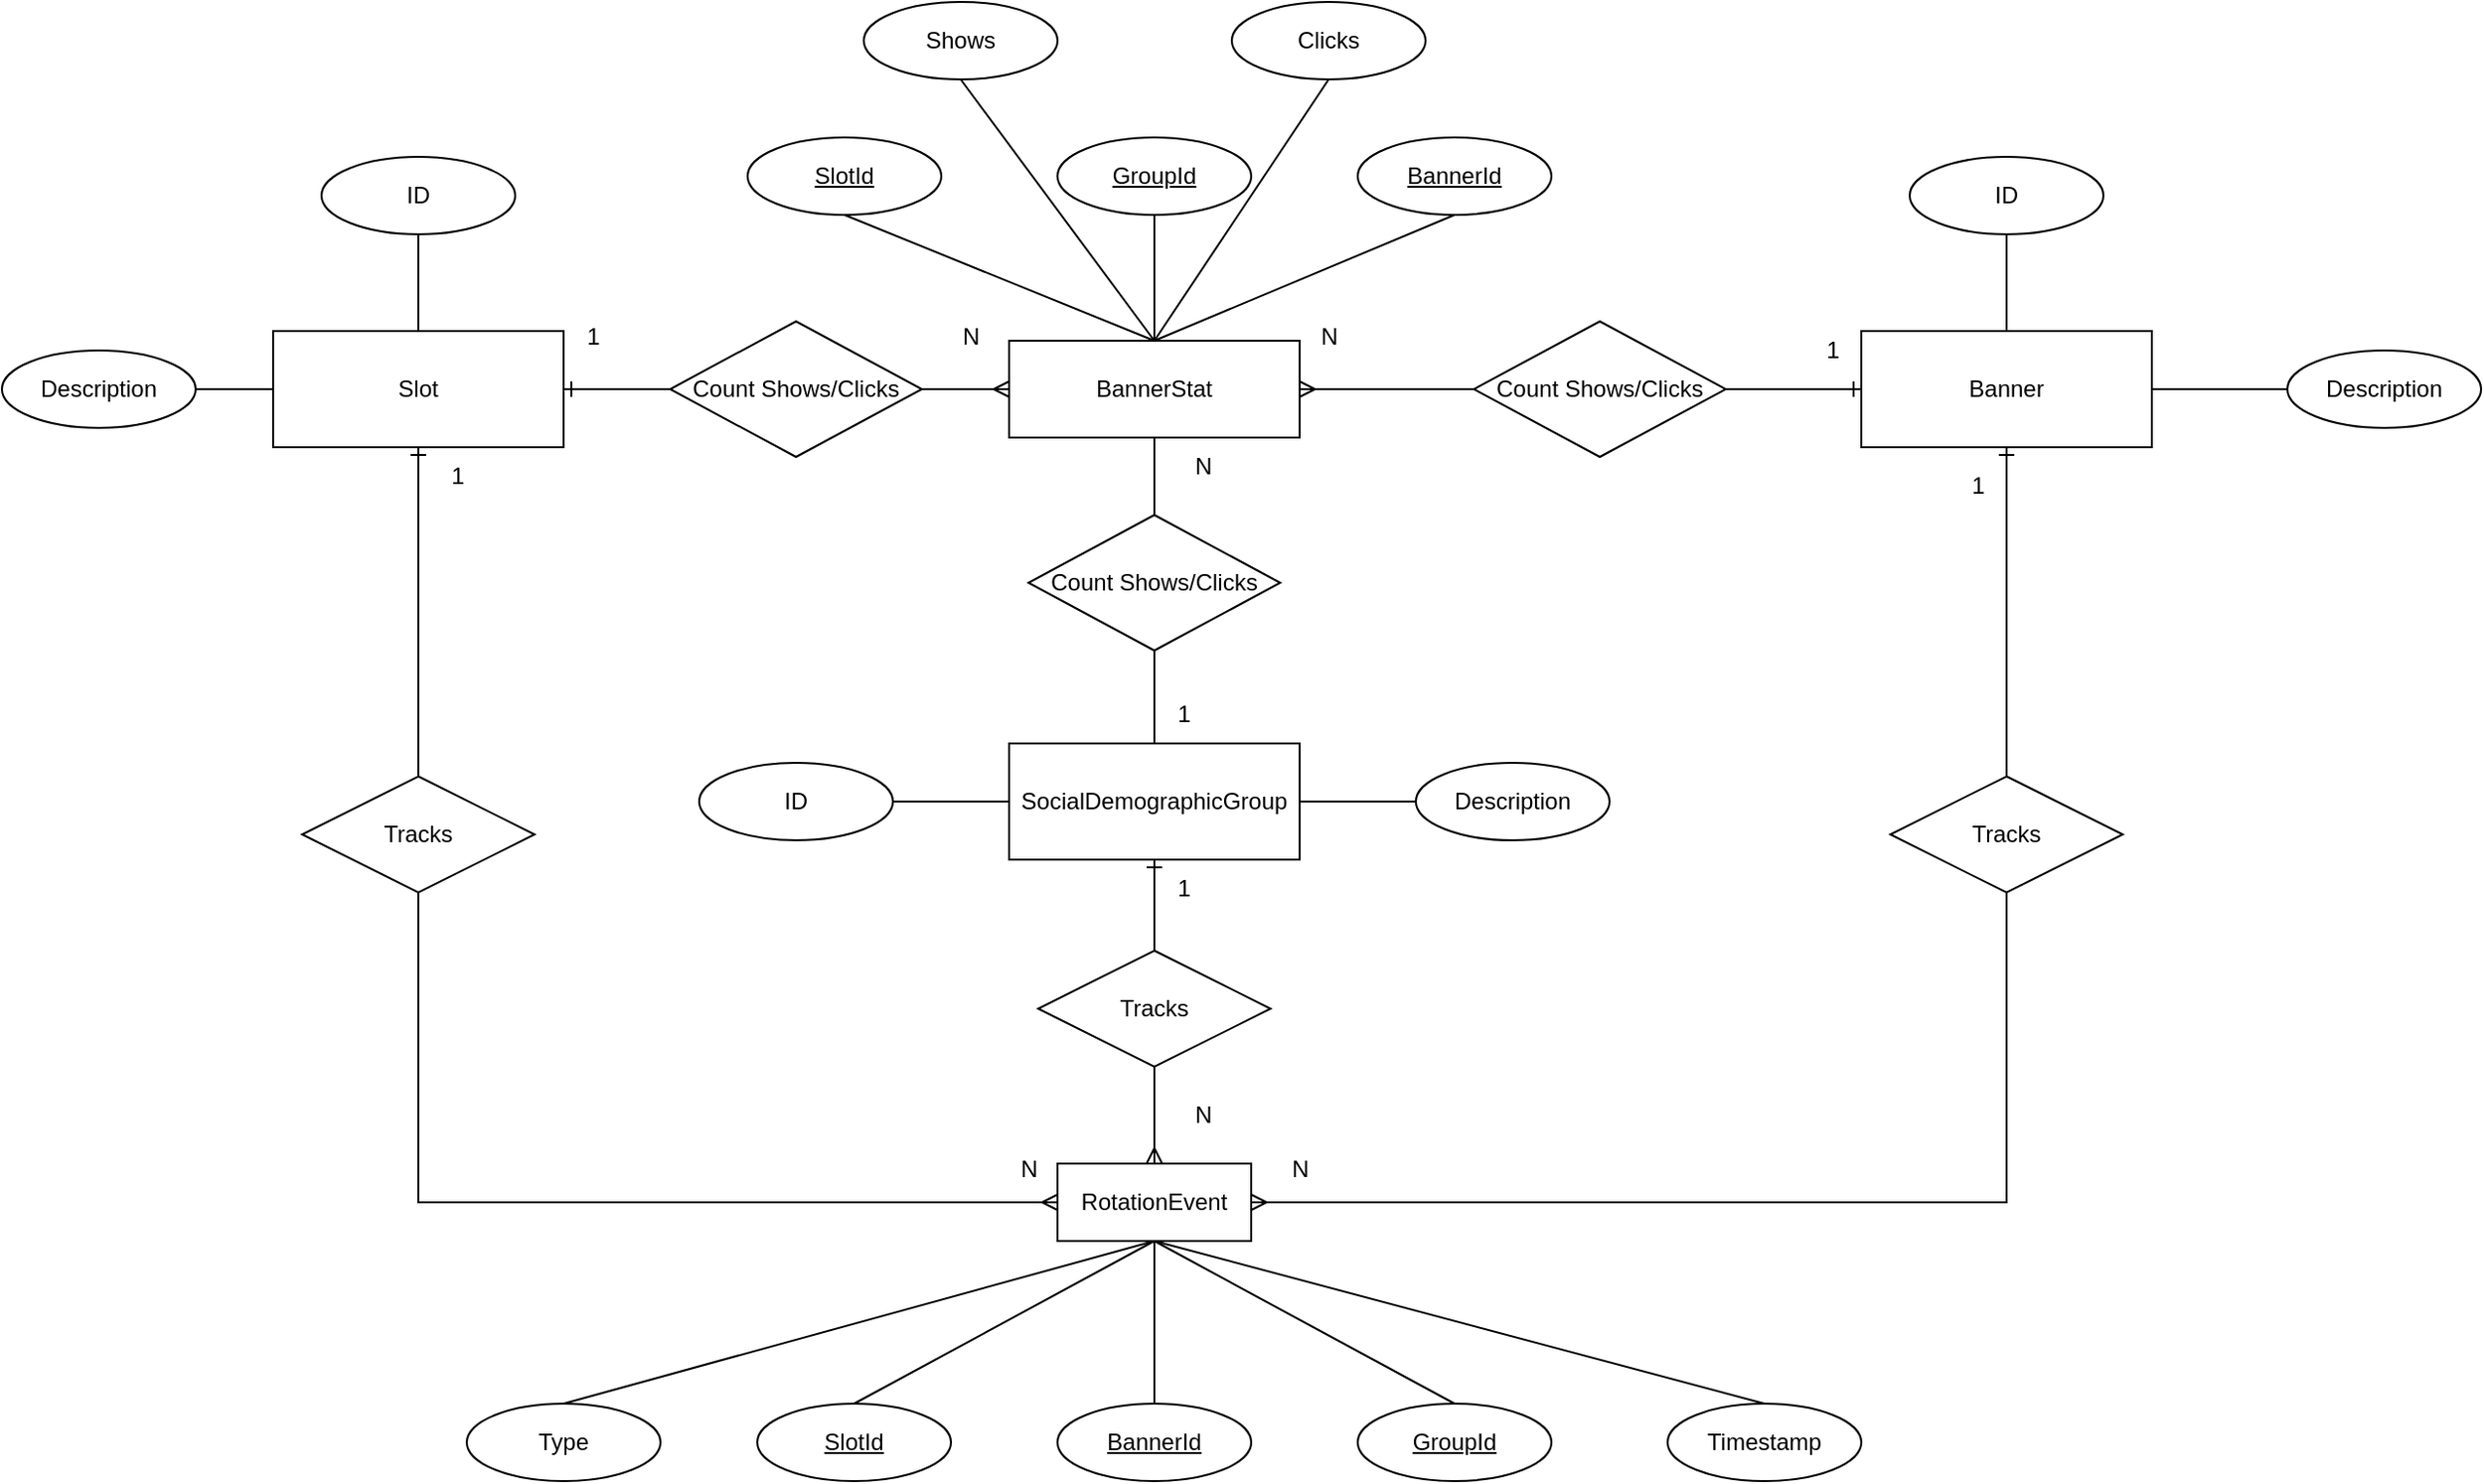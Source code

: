 <mxfile version="26.2.2">
  <diagram id="R2lEEEUBdFMjLlhIrx00" name="Page-1">
    <mxGraphModel dx="1870" dy="685" grid="1" gridSize="10" guides="1" tooltips="1" connect="1" arrows="1" fold="1" page="1" pageScale="1" pageWidth="850" pageHeight="1100" math="0" shadow="0" extFonts="Permanent Marker^https://fonts.googleapis.com/css?family=Permanent+Marker">
      <root>
        <mxCell id="0" />
        <mxCell id="1" parent="0" />
        <mxCell id="Ugz8VagfwiTxpOUdSwOy-1" value="Banner" style="whiteSpace=wrap;html=1;align=center;" parent="1" vertex="1">
          <mxGeometry x="800" y="220" width="150" height="60" as="geometry" />
        </mxCell>
        <mxCell id="Ugz8VagfwiTxpOUdSwOy-34" value="" style="edgeStyle=orthogonalEdgeStyle;rounded=0;orthogonalLoop=1;jettySize=auto;html=1;endArrow=none;startFill=0;" parent="1" source="Ugz8VagfwiTxpOUdSwOy-2" target="Ugz8VagfwiTxpOUdSwOy-32" edge="1">
          <mxGeometry relative="1" as="geometry" />
        </mxCell>
        <mxCell id="Ugz8VagfwiTxpOUdSwOy-35" value="" style="edgeStyle=orthogonalEdgeStyle;rounded=0;orthogonalLoop=1;jettySize=auto;html=1;endArrow=none;startFill=0;" parent="1" source="Ugz8VagfwiTxpOUdSwOy-2" target="Ugz8VagfwiTxpOUdSwOy-33" edge="1">
          <mxGeometry relative="1" as="geometry" />
        </mxCell>
        <mxCell id="Ugz8VagfwiTxpOUdSwOy-2" value="Slot" style="whiteSpace=wrap;html=1;align=center;" parent="1" vertex="1">
          <mxGeometry x="-20" y="220" width="150" height="60" as="geometry" />
        </mxCell>
        <mxCell id="Ugz8VagfwiTxpOUdSwOy-29" value="" style="edgeStyle=orthogonalEdgeStyle;rounded=0;orthogonalLoop=1;jettySize=auto;html=1;endArrow=none;startFill=0;" parent="1" source="Ugz8VagfwiTxpOUdSwOy-4" target="Ugz8VagfwiTxpOUdSwOy-27" edge="1">
          <mxGeometry relative="1" as="geometry" />
        </mxCell>
        <mxCell id="Ugz8VagfwiTxpOUdSwOy-4" value="SocialDemographicGroup" style="whiteSpace=wrap;html=1;align=center;" parent="1" vertex="1">
          <mxGeometry x="360" y="433" width="150" height="60" as="geometry" />
        </mxCell>
        <mxCell id="Ugz8VagfwiTxpOUdSwOy-8" value="" style="edgeStyle=orthogonalEdgeStyle;rounded=0;orthogonalLoop=1;jettySize=auto;html=1;endArrow=ERone;startFill=0;endFill=0;" parent="1" source="Ugz8VagfwiTxpOUdSwOy-7" edge="1">
          <mxGeometry relative="1" as="geometry">
            <mxPoint x="800" y="250" as="targetPoint" />
          </mxGeometry>
        </mxCell>
        <mxCell id="Ugz8VagfwiTxpOUdSwOy-9" value="" style="edgeStyle=orthogonalEdgeStyle;rounded=0;orthogonalLoop=1;jettySize=auto;html=1;endArrow=ERmany;startFill=0;entryX=1;entryY=0.5;entryDx=0;entryDy=0;endFill=0;" parent="1" source="Ugz8VagfwiTxpOUdSwOy-7" target="Ugz8VagfwiTxpOUdSwOy-36" edge="1">
          <mxGeometry relative="1" as="geometry">
            <mxPoint x="510" y="250" as="targetPoint" />
          </mxGeometry>
        </mxCell>
        <mxCell id="Ugz8VagfwiTxpOUdSwOy-7" value="&lt;div style=&quot;text-align: start;&quot;&gt;&lt;span style=&quot;white-space-collapse: preserve;&quot;&gt;Count Shows/Clicks&lt;/span&gt;&lt;/div&gt;" style="shape=rhombus;perimeter=rhombusPerimeter;whiteSpace=wrap;html=1;align=center;" parent="1" vertex="1">
          <mxGeometry x="600" y="215" width="130" height="70" as="geometry" />
        </mxCell>
        <mxCell id="Ugz8VagfwiTxpOUdSwOy-18" value="" style="edgeStyle=orthogonalEdgeStyle;rounded=0;orthogonalLoop=1;jettySize=auto;html=1;endArrow=ERmany;startFill=0;exitX=1;exitY=0.5;exitDx=0;exitDy=0;entryX=0;entryY=0.5;entryDx=0;entryDy=0;endFill=0;" parent="1" source="Ugz8VagfwiTxpOUdSwOy-40" target="Ugz8VagfwiTxpOUdSwOy-36" edge="1">
          <mxGeometry relative="1" as="geometry">
            <mxPoint x="310" y="250" as="sourcePoint" />
            <mxPoint x="360" y="250" as="targetPoint" />
          </mxGeometry>
        </mxCell>
        <mxCell id="Ugz8VagfwiTxpOUdSwOy-21" value="" style="edgeStyle=orthogonalEdgeStyle;rounded=0;orthogonalLoop=1;jettySize=auto;html=1;entryX=0.5;entryY=1;entryDx=0;entryDy=0;endArrow=none;startFill=0;exitX=0.5;exitY=0;exitDx=0;exitDy=0;" parent="1" source="Ugz8VagfwiTxpOUdSwOy-41" target="Ugz8VagfwiTxpOUdSwOy-36" edge="1">
          <mxGeometry relative="1" as="geometry">
            <mxPoint x="435" y="330" as="sourcePoint" />
            <mxPoint x="435" y="280" as="targetPoint" />
          </mxGeometry>
        </mxCell>
        <mxCell id="Ugz8VagfwiTxpOUdSwOy-31" value="" style="edgeStyle=orthogonalEdgeStyle;rounded=0;orthogonalLoop=1;jettySize=auto;html=1;endArrow=none;startFill=0;" parent="1" source="Ugz8VagfwiTxpOUdSwOy-24" target="Ugz8VagfwiTxpOUdSwOy-1" edge="1">
          <mxGeometry relative="1" as="geometry" />
        </mxCell>
        <mxCell id="Ugz8VagfwiTxpOUdSwOy-24" value="ID" style="ellipse;whiteSpace=wrap;html=1;align=center;" parent="1" vertex="1">
          <mxGeometry x="825" y="130" width="100" height="40" as="geometry" />
        </mxCell>
        <mxCell id="Ugz8VagfwiTxpOUdSwOy-30" value="" style="edgeStyle=orthogonalEdgeStyle;rounded=0;orthogonalLoop=1;jettySize=auto;html=1;endArrow=none;startFill=0;" parent="1" source="Ugz8VagfwiTxpOUdSwOy-25" target="Ugz8VagfwiTxpOUdSwOy-1" edge="1">
          <mxGeometry relative="1" as="geometry" />
        </mxCell>
        <mxCell id="Ugz8VagfwiTxpOUdSwOy-25" value="Description" style="ellipse;whiteSpace=wrap;html=1;align=center;" parent="1" vertex="1">
          <mxGeometry x="1020" y="230" width="100" height="40" as="geometry" />
        </mxCell>
        <mxCell id="Ugz8VagfwiTxpOUdSwOy-26" value="ID" style="ellipse;whiteSpace=wrap;html=1;align=center;" parent="1" vertex="1">
          <mxGeometry x="200" y="443" width="100" height="40" as="geometry" />
        </mxCell>
        <mxCell id="Ugz8VagfwiTxpOUdSwOy-27" value="Description" style="ellipse;whiteSpace=wrap;html=1;align=center;" parent="1" vertex="1">
          <mxGeometry x="570" y="443" width="100" height="40" as="geometry" />
        </mxCell>
        <mxCell id="Ugz8VagfwiTxpOUdSwOy-28" value="" style="endArrow=none;html=1;rounded=0;exitX=1;exitY=0.5;exitDx=0;exitDy=0;entryX=0;entryY=0.5;entryDx=0;entryDy=0;" parent="1" source="Ugz8VagfwiTxpOUdSwOy-26" target="Ugz8VagfwiTxpOUdSwOy-4" edge="1">
          <mxGeometry width="50" height="50" relative="1" as="geometry">
            <mxPoint x="300" y="420" as="sourcePoint" />
            <mxPoint x="350" y="370" as="targetPoint" />
          </mxGeometry>
        </mxCell>
        <mxCell id="Ugz8VagfwiTxpOUdSwOy-32" value="ID" style="ellipse;whiteSpace=wrap;html=1;align=center;" parent="1" vertex="1">
          <mxGeometry x="5" y="130" width="100" height="40" as="geometry" />
        </mxCell>
        <mxCell id="Ugz8VagfwiTxpOUdSwOy-33" value="Description" style="ellipse;whiteSpace=wrap;html=1;align=center;" parent="1" vertex="1">
          <mxGeometry x="-160" y="230" width="100" height="40" as="geometry" />
        </mxCell>
        <mxCell id="Ugz8VagfwiTxpOUdSwOy-36" value="BannerStat" style="whiteSpace=wrap;html=1;align=center;" parent="1" vertex="1">
          <mxGeometry x="360" y="225" width="150" height="50" as="geometry" />
        </mxCell>
        <mxCell id="Ugz8VagfwiTxpOUdSwOy-69" style="edgeStyle=orthogonalEdgeStyle;rounded=0;orthogonalLoop=1;jettySize=auto;html=1;entryX=0.5;entryY=1;entryDx=0;entryDy=0;endArrow=none;startFill=0;startArrow=ERmany;" parent="1" source="Ugz8VagfwiTxpOUdSwOy-39" target="Ugz8VagfwiTxpOUdSwOy-62" edge="1">
          <mxGeometry relative="1" as="geometry" />
        </mxCell>
        <mxCell id="Ugz8VagfwiTxpOUdSwOy-70" style="edgeStyle=orthogonalEdgeStyle;rounded=0;orthogonalLoop=1;jettySize=auto;html=1;endArrow=none;startFill=0;endFill=0;startArrow=ERmany;" parent="1" source="Ugz8VagfwiTxpOUdSwOy-39" target="Ugz8VagfwiTxpOUdSwOy-66" edge="1">
          <mxGeometry relative="1" as="geometry" />
        </mxCell>
        <mxCell id="Ugz8VagfwiTxpOUdSwOy-71" style="edgeStyle=orthogonalEdgeStyle;rounded=0;orthogonalLoop=1;jettySize=auto;html=1;entryX=0.5;entryY=1;entryDx=0;entryDy=0;endArrow=none;startFill=0;startArrow=ERmany;" parent="1" source="Ugz8VagfwiTxpOUdSwOy-39" target="Ugz8VagfwiTxpOUdSwOy-72" edge="1">
          <mxGeometry relative="1" as="geometry">
            <mxPoint x="435" y="620" as="targetPoint" />
          </mxGeometry>
        </mxCell>
        <mxCell id="Ugz8VagfwiTxpOUdSwOy-39" value="RotationEvent" style="whiteSpace=wrap;html=1;align=center;" parent="1" vertex="1">
          <mxGeometry x="385" y="650" width="100" height="40" as="geometry" />
        </mxCell>
        <mxCell id="Ugz8VagfwiTxpOUdSwOy-43" value="" style="edgeStyle=orthogonalEdgeStyle;rounded=0;orthogonalLoop=1;jettySize=auto;html=1;endArrow=ERone;startFill=0;endFill=0;" parent="1" source="Ugz8VagfwiTxpOUdSwOy-40" target="Ugz8VagfwiTxpOUdSwOy-2" edge="1">
          <mxGeometry relative="1" as="geometry" />
        </mxCell>
        <mxCell id="Ugz8VagfwiTxpOUdSwOy-40" value="&lt;div style=&quot;text-align: start;&quot;&gt;&lt;span style=&quot;white-space-collapse: preserve;&quot;&gt;Count Shows/Clicks&lt;/span&gt;&lt;/div&gt;" style="shape=rhombus;perimeter=rhombusPerimeter;whiteSpace=wrap;html=1;align=center;" parent="1" vertex="1">
          <mxGeometry x="185" y="215" width="130" height="70" as="geometry" />
        </mxCell>
        <mxCell id="Ugz8VagfwiTxpOUdSwOy-42" value="" style="edgeStyle=orthogonalEdgeStyle;rounded=0;orthogonalLoop=1;jettySize=auto;html=1;endArrow=none;startFill=0;" parent="1" source="Ugz8VagfwiTxpOUdSwOy-41" target="Ugz8VagfwiTxpOUdSwOy-4" edge="1">
          <mxGeometry relative="1" as="geometry" />
        </mxCell>
        <mxCell id="Ugz8VagfwiTxpOUdSwOy-41" value="&lt;div style=&quot;text-align: start;&quot;&gt;&lt;span style=&quot;white-space-collapse: preserve;&quot;&gt;Count Shows/Clicks&lt;/span&gt;&lt;/div&gt;" style="shape=rhombus;perimeter=rhombusPerimeter;whiteSpace=wrap;html=1;align=center;" parent="1" vertex="1">
          <mxGeometry x="370" y="315" width="130" height="70" as="geometry" />
        </mxCell>
        <mxCell id="Ugz8VagfwiTxpOUdSwOy-44" value="1" style="text;html=1;align=center;verticalAlign=middle;resizable=0;points=[];autosize=1;strokeColor=none;fillColor=none;" parent="1" vertex="1">
          <mxGeometry x="435" y="403" width="30" height="30" as="geometry" />
        </mxCell>
        <mxCell id="Ugz8VagfwiTxpOUdSwOy-45" value="1" style="text;html=1;align=center;verticalAlign=middle;resizable=0;points=[];autosize=1;strokeColor=none;fillColor=none;" parent="1" vertex="1">
          <mxGeometry x="770" y="215" width="30" height="30" as="geometry" />
        </mxCell>
        <mxCell id="Ugz8VagfwiTxpOUdSwOy-47" value="N" style="text;html=1;align=center;verticalAlign=middle;resizable=0;points=[];autosize=1;strokeColor=none;fillColor=none;" parent="1" vertex="1">
          <mxGeometry x="510" y="208" width="30" height="30" as="geometry" />
        </mxCell>
        <mxCell id="Ugz8VagfwiTxpOUdSwOy-48" value="1" style="text;html=1;align=center;verticalAlign=middle;resizable=0;points=[];autosize=1;strokeColor=none;fillColor=none;" parent="1" vertex="1">
          <mxGeometry x="130" y="208" width="30" height="30" as="geometry" />
        </mxCell>
        <mxCell id="Ugz8VagfwiTxpOUdSwOy-49" value="N" style="text;html=1;align=center;verticalAlign=middle;resizable=0;points=[];autosize=1;strokeColor=none;fillColor=none;" parent="1" vertex="1">
          <mxGeometry x="325" y="208" width="30" height="30" as="geometry" />
        </mxCell>
        <mxCell id="Ugz8VagfwiTxpOUdSwOy-50" value="N" style="text;html=1;align=center;verticalAlign=middle;resizable=0;points=[];autosize=1;strokeColor=none;fillColor=none;" parent="1" vertex="1">
          <mxGeometry x="445" y="275" width="30" height="30" as="geometry" />
        </mxCell>
        <mxCell id="Ugz8VagfwiTxpOUdSwOy-51" value="SlotId" style="ellipse;whiteSpace=wrap;html=1;align=center;fontStyle=4;" parent="1" vertex="1">
          <mxGeometry x="225" y="120" width="100" height="40" as="geometry" />
        </mxCell>
        <mxCell id="Ugz8VagfwiTxpOUdSwOy-52" value="BannerId" style="ellipse;whiteSpace=wrap;html=1;align=center;fontStyle=4;" parent="1" vertex="1">
          <mxGeometry x="540" y="120" width="100" height="40" as="geometry" />
        </mxCell>
        <mxCell id="Ugz8VagfwiTxpOUdSwOy-53" value="GroupId" style="ellipse;whiteSpace=wrap;html=1;align=center;fontStyle=4;" parent="1" vertex="1">
          <mxGeometry x="385" y="120" width="100" height="40" as="geometry" />
        </mxCell>
        <mxCell id="Ugz8VagfwiTxpOUdSwOy-54" value="Shows" style="ellipse;whiteSpace=wrap;html=1;align=center;" parent="1" vertex="1">
          <mxGeometry x="285" y="50" width="100" height="40" as="geometry" />
        </mxCell>
        <mxCell id="Ugz8VagfwiTxpOUdSwOy-55" value="Clicks" style="ellipse;whiteSpace=wrap;html=1;align=center;" parent="1" vertex="1">
          <mxGeometry x="475" y="50" width="100" height="40" as="geometry" />
        </mxCell>
        <mxCell id="Ugz8VagfwiTxpOUdSwOy-56" value="" style="endArrow=none;html=1;rounded=0;entryX=0.5;entryY=0;entryDx=0;entryDy=0;exitX=0.5;exitY=1;exitDx=0;exitDy=0;" parent="1" source="Ugz8VagfwiTxpOUdSwOy-54" target="Ugz8VagfwiTxpOUdSwOy-36" edge="1">
          <mxGeometry relative="1" as="geometry">
            <mxPoint x="140" y="60" as="sourcePoint" />
            <mxPoint x="300" y="60" as="targetPoint" />
          </mxGeometry>
        </mxCell>
        <mxCell id="Ugz8VagfwiTxpOUdSwOy-57" value="" style="endArrow=none;html=1;rounded=0;exitX=0.5;exitY=1;exitDx=0;exitDy=0;entryX=0.5;entryY=0;entryDx=0;entryDy=0;" parent="1" source="Ugz8VagfwiTxpOUdSwOy-51" target="Ugz8VagfwiTxpOUdSwOy-36" edge="1">
          <mxGeometry relative="1" as="geometry">
            <mxPoint x="345" y="100" as="sourcePoint" />
            <mxPoint x="430" y="220" as="targetPoint" />
          </mxGeometry>
        </mxCell>
        <mxCell id="Ugz8VagfwiTxpOUdSwOy-58" value="" style="endArrow=none;html=1;rounded=0;entryX=0.5;entryY=0;entryDx=0;entryDy=0;exitX=0.5;exitY=1;exitDx=0;exitDy=0;" parent="1" source="Ugz8VagfwiTxpOUdSwOy-55" target="Ugz8VagfwiTxpOUdSwOy-36" edge="1">
          <mxGeometry relative="1" as="geometry">
            <mxPoint x="520" y="90" as="sourcePoint" />
            <mxPoint x="680" y="90" as="targetPoint" />
          </mxGeometry>
        </mxCell>
        <mxCell id="Ugz8VagfwiTxpOUdSwOy-59" value="" style="endArrow=none;html=1;rounded=0;entryX=0.5;entryY=0;entryDx=0;entryDy=0;exitX=0.5;exitY=1;exitDx=0;exitDy=0;" parent="1" source="Ugz8VagfwiTxpOUdSwOy-52" target="Ugz8VagfwiTxpOUdSwOy-36" edge="1">
          <mxGeometry relative="1" as="geometry">
            <mxPoint x="535" y="100" as="sourcePoint" />
            <mxPoint x="445" y="235" as="targetPoint" />
          </mxGeometry>
        </mxCell>
        <mxCell id="Ugz8VagfwiTxpOUdSwOy-60" value="" style="endArrow=none;html=1;rounded=0;exitX=0.5;exitY=1;exitDx=0;exitDy=0;entryX=0.5;entryY=0;entryDx=0;entryDy=0;" parent="1" source="Ugz8VagfwiTxpOUdSwOy-53" target="Ugz8VagfwiTxpOUdSwOy-36" edge="1">
          <mxGeometry relative="1" as="geometry">
            <mxPoint x="600" y="170" as="sourcePoint" />
            <mxPoint x="440" y="230" as="targetPoint" />
          </mxGeometry>
        </mxCell>
        <mxCell id="Ugz8VagfwiTxpOUdSwOy-62" value="Tracks" style="shape=rhombus;perimeter=rhombusPerimeter;whiteSpace=wrap;html=1;align=center;" parent="1" vertex="1">
          <mxGeometry x="815" y="450" width="120" height="60" as="geometry" />
        </mxCell>
        <mxCell id="Ugz8VagfwiTxpOUdSwOy-64" value="" style="endArrow=none;html=1;rounded=0;entryX=0.5;entryY=0;entryDx=0;entryDy=0;endFill=0;startFill=0;startArrow=ERone;" parent="1" target="Ugz8VagfwiTxpOUdSwOy-62" edge="1">
          <mxGeometry relative="1" as="geometry">
            <mxPoint x="875" y="280" as="sourcePoint" />
            <mxPoint x="790" y="580" as="targetPoint" />
          </mxGeometry>
        </mxCell>
        <mxCell id="Ugz8VagfwiTxpOUdSwOy-66" value="Tracks" style="shape=rhombus;perimeter=rhombusPerimeter;whiteSpace=wrap;html=1;align=center;" parent="1" vertex="1">
          <mxGeometry x="-5" y="450" width="120" height="60" as="geometry" />
        </mxCell>
        <mxCell id="Ugz8VagfwiTxpOUdSwOy-68" value="" style="endArrow=none;html=1;rounded=0;exitX=0.5;exitY=1;exitDx=0;exitDy=0;entryX=0.5;entryY=0;entryDx=0;entryDy=0;startArrow=ERone;startFill=0;" parent="1" source="Ugz8VagfwiTxpOUdSwOy-2" target="Ugz8VagfwiTxpOUdSwOy-66" edge="1">
          <mxGeometry relative="1" as="geometry">
            <mxPoint x="-70" y="650" as="sourcePoint" />
            <mxPoint x="90" y="650" as="targetPoint" />
          </mxGeometry>
        </mxCell>
        <mxCell id="Ugz8VagfwiTxpOUdSwOy-73" style="edgeStyle=orthogonalEdgeStyle;rounded=0;orthogonalLoop=1;jettySize=auto;html=1;entryX=0.5;entryY=1;entryDx=0;entryDy=0;endArrow=ERone;startFill=0;endFill=0;" parent="1" source="Ugz8VagfwiTxpOUdSwOy-72" target="Ugz8VagfwiTxpOUdSwOy-4" edge="1">
          <mxGeometry relative="1" as="geometry" />
        </mxCell>
        <mxCell id="Ugz8VagfwiTxpOUdSwOy-72" value="Tracks" style="shape=rhombus;perimeter=rhombusPerimeter;whiteSpace=wrap;html=1;align=center;" parent="1" vertex="1">
          <mxGeometry x="375" y="540" width="120" height="60" as="geometry" />
        </mxCell>
        <mxCell id="Ugz8VagfwiTxpOUdSwOy-74" value="Type" style="ellipse;whiteSpace=wrap;html=1;align=center;" parent="1" vertex="1">
          <mxGeometry x="80" y="774" width="100" height="40" as="geometry" />
        </mxCell>
        <mxCell id="Ugz8VagfwiTxpOUdSwOy-77" value="SlotId" style="ellipse;whiteSpace=wrap;html=1;align=center;fontStyle=4;" parent="1" vertex="1">
          <mxGeometry x="230" y="774" width="100" height="40" as="geometry" />
        </mxCell>
        <mxCell id="Ugz8VagfwiTxpOUdSwOy-78" value="BannerId" style="ellipse;whiteSpace=wrap;html=1;align=center;fontStyle=4;" parent="1" vertex="1">
          <mxGeometry x="385" y="774" width="100" height="40" as="geometry" />
        </mxCell>
        <mxCell id="Ugz8VagfwiTxpOUdSwOy-79" value="GroupId" style="ellipse;whiteSpace=wrap;html=1;align=center;fontStyle=4;" parent="1" vertex="1">
          <mxGeometry x="540" y="774" width="100" height="40" as="geometry" />
        </mxCell>
        <mxCell id="Ugz8VagfwiTxpOUdSwOy-80" value="Timestamp" style="ellipse;whiteSpace=wrap;html=1;align=center;" parent="1" vertex="1">
          <mxGeometry x="700" y="774" width="100" height="40" as="geometry" />
        </mxCell>
        <mxCell id="Ugz8VagfwiTxpOUdSwOy-82" value="" style="endArrow=none;html=1;rounded=0;entryX=0.5;entryY=1;entryDx=0;entryDy=0;exitX=0.5;exitY=0;exitDx=0;exitDy=0;startArrow=none;startFill=0;" parent="1" source="Ugz8VagfwiTxpOUdSwOy-74" target="Ugz8VagfwiTxpOUdSwOy-39" edge="1">
          <mxGeometry relative="1" as="geometry">
            <mxPoint x="-120" y="760" as="sourcePoint" />
            <mxPoint x="40" y="760" as="targetPoint" />
          </mxGeometry>
        </mxCell>
        <mxCell id="Ugz8VagfwiTxpOUdSwOy-83" value="" style="endArrow=none;html=1;rounded=0;exitX=0.5;exitY=0;exitDx=0;exitDy=0;entryX=0.5;entryY=1;entryDx=0;entryDy=0;" parent="1" source="Ugz8VagfwiTxpOUdSwOy-77" target="Ugz8VagfwiTxpOUdSwOy-39" edge="1">
          <mxGeometry relative="1" as="geometry">
            <mxPoint x="340" y="750" as="sourcePoint" />
            <mxPoint x="500" y="750" as="targetPoint" />
          </mxGeometry>
        </mxCell>
        <mxCell id="Ugz8VagfwiTxpOUdSwOy-84" value="" style="endArrow=none;html=1;rounded=0;exitX=0.5;exitY=0;exitDx=0;exitDy=0;entryX=0.5;entryY=1;entryDx=0;entryDy=0;" parent="1" source="Ugz8VagfwiTxpOUdSwOy-78" target="Ugz8VagfwiTxpOUdSwOy-39" edge="1">
          <mxGeometry relative="1" as="geometry">
            <mxPoint x="290" y="784" as="sourcePoint" />
            <mxPoint x="445" y="700" as="targetPoint" />
          </mxGeometry>
        </mxCell>
        <mxCell id="Ugz8VagfwiTxpOUdSwOy-85" value="" style="endArrow=none;html=1;rounded=0;exitX=0.5;exitY=0;exitDx=0;exitDy=0;entryX=0.5;entryY=1;entryDx=0;entryDy=0;" parent="1" source="Ugz8VagfwiTxpOUdSwOy-79" target="Ugz8VagfwiTxpOUdSwOy-39" edge="1">
          <mxGeometry relative="1" as="geometry">
            <mxPoint x="445" y="784" as="sourcePoint" />
            <mxPoint x="445" y="700" as="targetPoint" />
          </mxGeometry>
        </mxCell>
        <mxCell id="Ugz8VagfwiTxpOUdSwOy-86" value="" style="endArrow=none;html=1;rounded=0;exitX=0.5;exitY=1;exitDx=0;exitDy=0;entryX=0.5;entryY=0;entryDx=0;entryDy=0;" parent="1" source="Ugz8VagfwiTxpOUdSwOy-39" target="Ugz8VagfwiTxpOUdSwOy-80" edge="1">
          <mxGeometry relative="1" as="geometry">
            <mxPoint x="600" y="784" as="sourcePoint" />
            <mxPoint x="445" y="700" as="targetPoint" />
          </mxGeometry>
        </mxCell>
        <mxCell id="Ugz8VagfwiTxpOUdSwOy-87" value="N" style="text;html=1;align=center;verticalAlign=middle;resizable=0;points=[];autosize=1;strokeColor=none;fillColor=none;" parent="1" vertex="1">
          <mxGeometry x="445" y="610" width="30" height="30" as="geometry" />
        </mxCell>
        <mxCell id="Ugz8VagfwiTxpOUdSwOy-88" value="N" style="text;html=1;align=center;verticalAlign=middle;resizable=0;points=[];autosize=1;strokeColor=none;fillColor=none;" parent="1" vertex="1">
          <mxGeometry x="495" y="638" width="30" height="30" as="geometry" />
        </mxCell>
        <mxCell id="Ugz8VagfwiTxpOUdSwOy-89" value="1" style="text;html=1;align=center;verticalAlign=middle;resizable=0;points=[];autosize=1;strokeColor=none;fillColor=none;" parent="1" vertex="1">
          <mxGeometry x="845" y="285" width="30" height="30" as="geometry" />
        </mxCell>
        <mxCell id="Ugz8VagfwiTxpOUdSwOy-90" value="N" style="text;html=1;align=center;verticalAlign=middle;resizable=0;points=[];autosize=1;strokeColor=none;fillColor=none;" parent="1" vertex="1">
          <mxGeometry x="355" y="638" width="30" height="30" as="geometry" />
        </mxCell>
        <mxCell id="Ugz8VagfwiTxpOUdSwOy-91" value="1" style="text;html=1;align=center;verticalAlign=middle;resizable=0;points=[];autosize=1;strokeColor=none;fillColor=none;" parent="1" vertex="1">
          <mxGeometry x="435" y="493" width="30" height="30" as="geometry" />
        </mxCell>
        <mxCell id="Ugz8VagfwiTxpOUdSwOy-92" value="1" style="text;html=1;align=center;verticalAlign=middle;resizable=0;points=[];autosize=1;strokeColor=none;fillColor=none;" parent="1" vertex="1">
          <mxGeometry x="60" y="280" width="30" height="30" as="geometry" />
        </mxCell>
      </root>
    </mxGraphModel>
  </diagram>
</mxfile>
